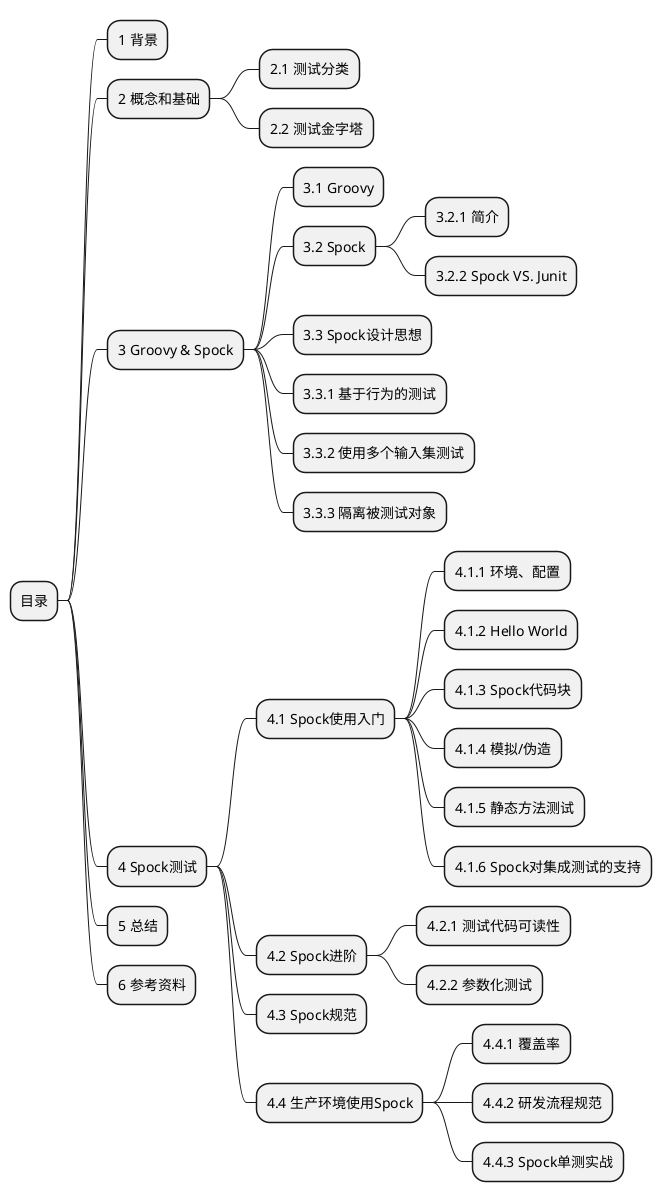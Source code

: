 @startmindmap
* 目录
** 1 背景
** 2 概念和基础
*** 2.1 测试分类
*** 2.2 测试金字塔
** 3 Groovy & Spock
*** 3.1 Groovy
*** 3.2 Spock
**** 3.2.1 简介
**** 3.2.2 Spock VS. Junit
*** 3.3 Spock设计思想
*** 3.3.1 基于行为的测试
*** 3.3.2 使用多个输入集测试
*** 3.3.3 隔离被测试对象
** 4 Spock测试
*** 4.1 Spock使用入门
**** 4.1.1 环境、配置
**** 4.1.2 Hello World
**** 4.1.3 Spock代码块
**** 4.1.4 模拟/伪造
**** 4.1.5 静态方法测试
**** 4.1.6 Spock对集成测试的支持
*** 4.2 Spock进阶
**** 4.2.1 测试代码可读性
**** 4.2.2 参数化测试
*** 4.3 Spock规范
*** 4.4 生产环境使用Spock
**** 4.4.1 覆盖率
**** 4.4.2 研发流程规范
**** 4.4.3 Spock单测实战
** 5 总结
** 6 参考资料

@endmindmap